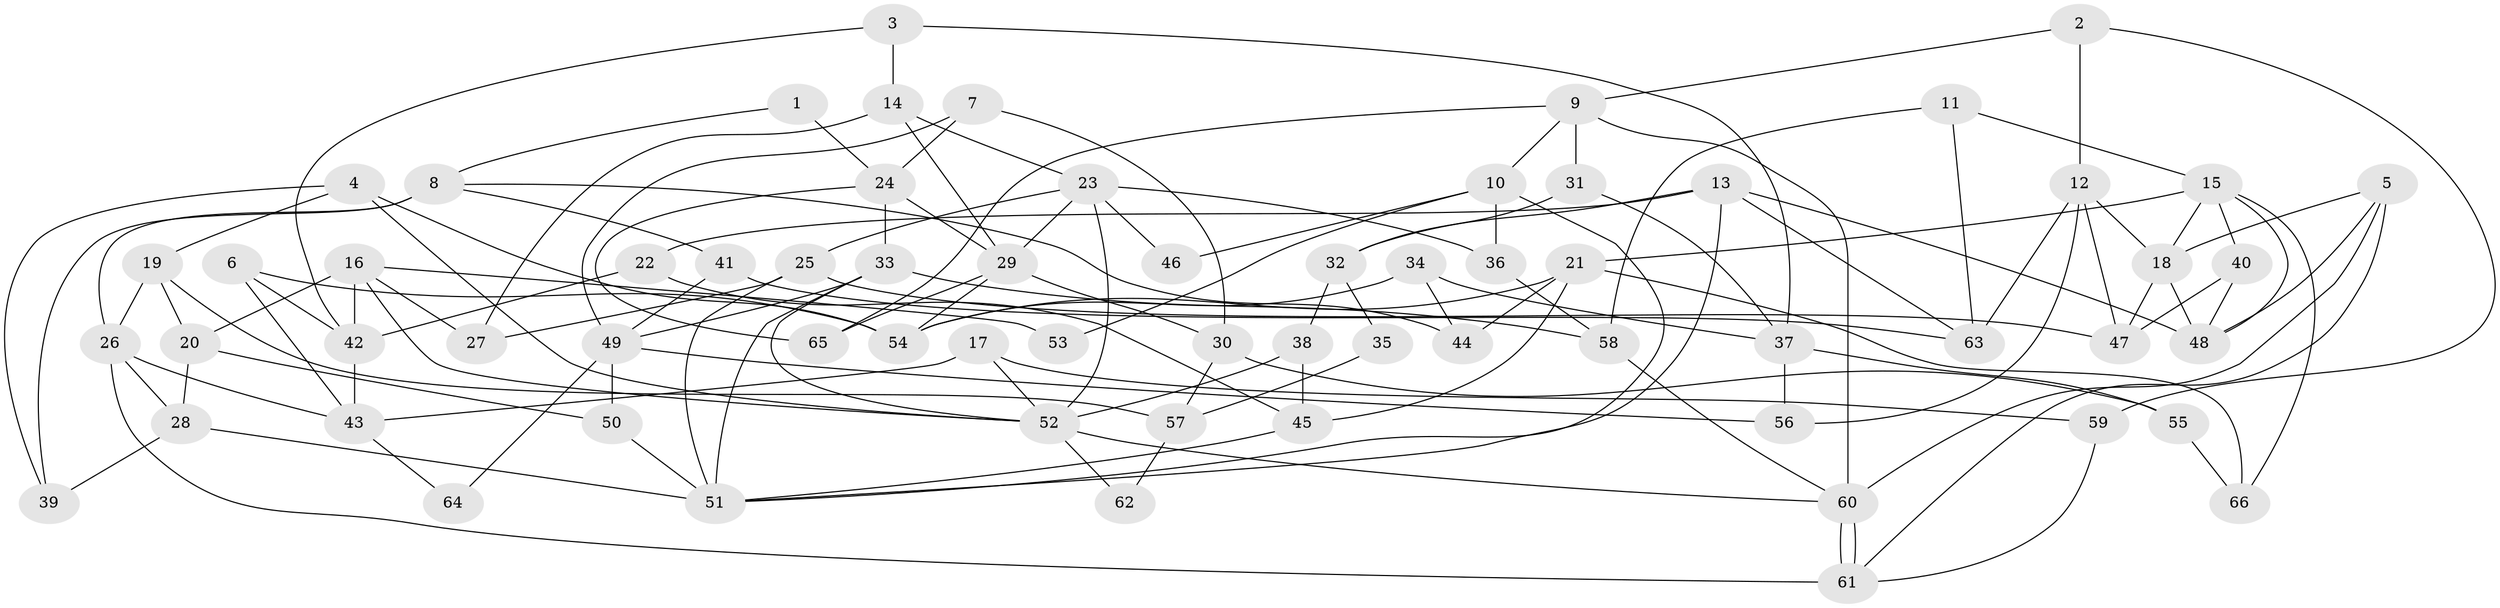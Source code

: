 // Generated by graph-tools (version 1.1) at 2025/26/03/09/25 03:26:15]
// undirected, 66 vertices, 132 edges
graph export_dot {
graph [start="1"]
  node [color=gray90,style=filled];
  1;
  2;
  3;
  4;
  5;
  6;
  7;
  8;
  9;
  10;
  11;
  12;
  13;
  14;
  15;
  16;
  17;
  18;
  19;
  20;
  21;
  22;
  23;
  24;
  25;
  26;
  27;
  28;
  29;
  30;
  31;
  32;
  33;
  34;
  35;
  36;
  37;
  38;
  39;
  40;
  41;
  42;
  43;
  44;
  45;
  46;
  47;
  48;
  49;
  50;
  51;
  52;
  53;
  54;
  55;
  56;
  57;
  58;
  59;
  60;
  61;
  62;
  63;
  64;
  65;
  66;
  1 -- 24;
  1 -- 8;
  2 -- 59;
  2 -- 12;
  2 -- 9;
  3 -- 42;
  3 -- 14;
  3 -- 37;
  4 -- 39;
  4 -- 52;
  4 -- 19;
  4 -- 54;
  5 -- 60;
  5 -- 48;
  5 -- 18;
  5 -- 61;
  6 -- 54;
  6 -- 42;
  6 -- 43;
  7 -- 30;
  7 -- 24;
  7 -- 49;
  8 -- 26;
  8 -- 41;
  8 -- 39;
  8 -- 44;
  9 -- 60;
  9 -- 10;
  9 -- 31;
  9 -- 65;
  10 -- 51;
  10 -- 36;
  10 -- 46;
  10 -- 53;
  11 -- 15;
  11 -- 63;
  11 -- 58;
  12 -- 47;
  12 -- 18;
  12 -- 56;
  12 -- 63;
  13 -- 48;
  13 -- 51;
  13 -- 22;
  13 -- 32;
  13 -- 63;
  14 -- 29;
  14 -- 23;
  14 -- 27;
  15 -- 18;
  15 -- 21;
  15 -- 40;
  15 -- 48;
  15 -- 66;
  16 -- 52;
  16 -- 27;
  16 -- 20;
  16 -- 42;
  16 -- 53;
  17 -- 52;
  17 -- 43;
  17 -- 59;
  18 -- 48;
  18 -- 47;
  19 -- 26;
  19 -- 20;
  19 -- 57;
  20 -- 28;
  20 -- 50;
  21 -- 54;
  21 -- 45;
  21 -- 44;
  21 -- 66;
  22 -- 42;
  22 -- 45;
  23 -- 36;
  23 -- 29;
  23 -- 25;
  23 -- 46;
  23 -- 52;
  24 -- 33;
  24 -- 65;
  24 -- 29;
  25 -- 51;
  25 -- 27;
  25 -- 47;
  26 -- 61;
  26 -- 28;
  26 -- 43;
  28 -- 51;
  28 -- 39;
  29 -- 54;
  29 -- 30;
  29 -- 65;
  30 -- 55;
  30 -- 57;
  31 -- 37;
  31 -- 32;
  32 -- 35;
  32 -- 38;
  33 -- 52;
  33 -- 51;
  33 -- 49;
  33 -- 58;
  34 -- 37;
  34 -- 44;
  34 -- 54;
  35 -- 57;
  36 -- 58;
  37 -- 56;
  37 -- 55;
  38 -- 52;
  38 -- 45;
  40 -- 47;
  40 -- 48;
  41 -- 49;
  41 -- 63;
  42 -- 43;
  43 -- 64;
  45 -- 51;
  49 -- 50;
  49 -- 56;
  49 -- 64;
  50 -- 51;
  52 -- 60;
  52 -- 62;
  55 -- 66;
  57 -- 62;
  58 -- 60;
  59 -- 61;
  60 -- 61;
  60 -- 61;
}
